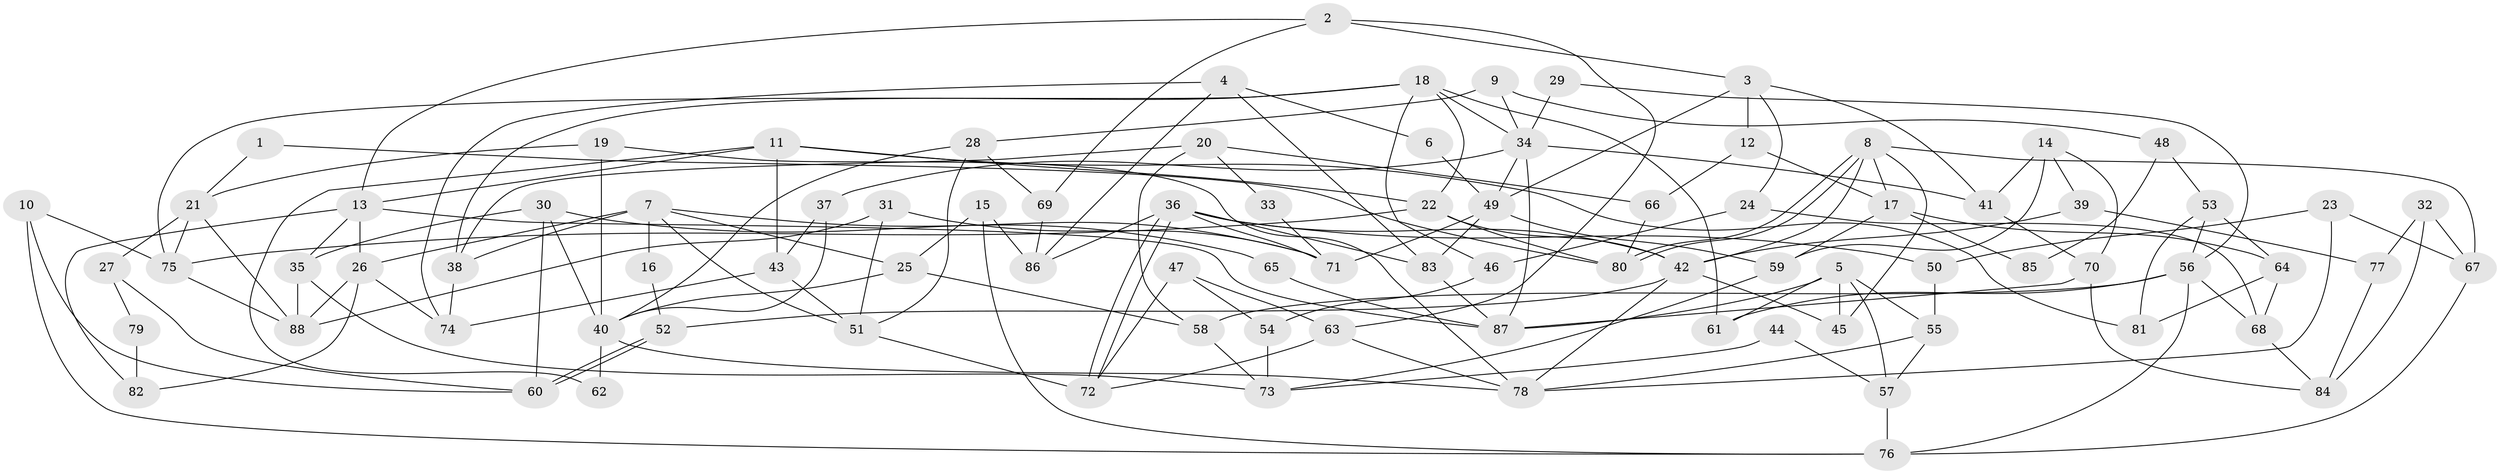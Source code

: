 // Generated by graph-tools (version 1.1) at 2025/15/03/09/25 04:15:02]
// undirected, 88 vertices, 176 edges
graph export_dot {
graph [start="1"]
  node [color=gray90,style=filled];
  1;
  2;
  3;
  4;
  5;
  6;
  7;
  8;
  9;
  10;
  11;
  12;
  13;
  14;
  15;
  16;
  17;
  18;
  19;
  20;
  21;
  22;
  23;
  24;
  25;
  26;
  27;
  28;
  29;
  30;
  31;
  32;
  33;
  34;
  35;
  36;
  37;
  38;
  39;
  40;
  41;
  42;
  43;
  44;
  45;
  46;
  47;
  48;
  49;
  50;
  51;
  52;
  53;
  54;
  55;
  56;
  57;
  58;
  59;
  60;
  61;
  62;
  63;
  64;
  65;
  66;
  67;
  68;
  69;
  70;
  71;
  72;
  73;
  74;
  75;
  76;
  77;
  78;
  79;
  80;
  81;
  82;
  83;
  84;
  85;
  86;
  87;
  88;
  1 -- 21;
  1 -- 80;
  2 -- 63;
  2 -- 13;
  2 -- 3;
  2 -- 69;
  3 -- 49;
  3 -- 12;
  3 -- 24;
  3 -- 41;
  4 -- 83;
  4 -- 86;
  4 -- 6;
  4 -- 74;
  5 -- 87;
  5 -- 57;
  5 -- 45;
  5 -- 55;
  5 -- 61;
  6 -- 49;
  7 -- 26;
  7 -- 25;
  7 -- 16;
  7 -- 38;
  7 -- 51;
  7 -- 71;
  8 -- 17;
  8 -- 80;
  8 -- 80;
  8 -- 42;
  8 -- 45;
  8 -- 67;
  9 -- 34;
  9 -- 28;
  9 -- 48;
  10 -- 76;
  10 -- 60;
  10 -- 75;
  11 -- 13;
  11 -- 22;
  11 -- 43;
  11 -- 62;
  11 -- 81;
  12 -- 66;
  12 -- 17;
  13 -- 87;
  13 -- 26;
  13 -- 35;
  13 -- 82;
  14 -- 59;
  14 -- 41;
  14 -- 39;
  14 -- 70;
  15 -- 76;
  15 -- 86;
  15 -- 25;
  16 -- 52;
  17 -- 59;
  17 -- 64;
  17 -- 85;
  18 -- 75;
  18 -- 38;
  18 -- 22;
  18 -- 34;
  18 -- 46;
  18 -- 61;
  19 -- 21;
  19 -- 40;
  19 -- 78;
  20 -- 38;
  20 -- 58;
  20 -- 33;
  20 -- 66;
  21 -- 88;
  21 -- 75;
  21 -- 27;
  22 -- 42;
  22 -- 75;
  22 -- 80;
  23 -- 78;
  23 -- 50;
  23 -- 67;
  24 -- 68;
  24 -- 46;
  25 -- 40;
  25 -- 58;
  26 -- 88;
  26 -- 74;
  26 -- 82;
  27 -- 60;
  27 -- 79;
  28 -- 40;
  28 -- 51;
  28 -- 69;
  29 -- 56;
  29 -- 34;
  30 -- 35;
  30 -- 40;
  30 -- 60;
  30 -- 65;
  31 -- 71;
  31 -- 51;
  31 -- 88;
  32 -- 77;
  32 -- 67;
  32 -- 84;
  33 -- 71;
  34 -- 49;
  34 -- 37;
  34 -- 41;
  34 -- 87;
  35 -- 88;
  35 -- 73;
  36 -- 72;
  36 -- 72;
  36 -- 42;
  36 -- 50;
  36 -- 71;
  36 -- 83;
  36 -- 86;
  37 -- 43;
  37 -- 40;
  38 -- 74;
  39 -- 42;
  39 -- 77;
  40 -- 78;
  40 -- 62;
  41 -- 70;
  42 -- 45;
  42 -- 52;
  42 -- 78;
  43 -- 51;
  43 -- 74;
  44 -- 73;
  44 -- 57;
  46 -- 54;
  47 -- 54;
  47 -- 63;
  47 -- 72;
  48 -- 53;
  48 -- 85;
  49 -- 83;
  49 -- 71;
  49 -- 59;
  50 -- 55;
  51 -- 72;
  52 -- 60;
  52 -- 60;
  53 -- 81;
  53 -- 56;
  53 -- 64;
  54 -- 73;
  55 -- 78;
  55 -- 57;
  56 -- 61;
  56 -- 68;
  56 -- 58;
  56 -- 76;
  57 -- 76;
  58 -- 73;
  59 -- 73;
  63 -- 72;
  63 -- 78;
  64 -- 68;
  64 -- 81;
  65 -- 87;
  66 -- 80;
  67 -- 76;
  68 -- 84;
  69 -- 86;
  70 -- 84;
  70 -- 87;
  75 -- 88;
  77 -- 84;
  79 -- 82;
  83 -- 87;
}
